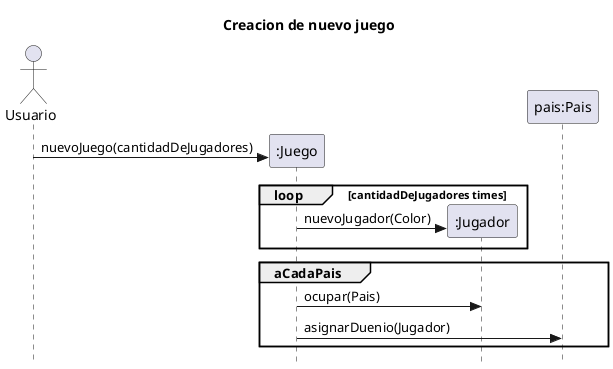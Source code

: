 @startuml Diagrama de secuencia 4
title Creacion de nuevo juego
skinparam style strictuml
actor Usuario as Usuario
participant ":Juego" as Juego
participant ":Jugador" as Jugador
participant "pais:Pais" as Pais


Usuario -> Juego**: nuevoJuego(cantidadDeJugadores)
' ----------
loop cantidadDeJugadores times
    Juego -> Jugador**: nuevoJugador(Color)        
end

group aCadaPais
    Juego -> Jugador: ocupar(Pais)
    Juego -> Pais: asignarDuenio(Jugador)
end



' ----------
@enduml